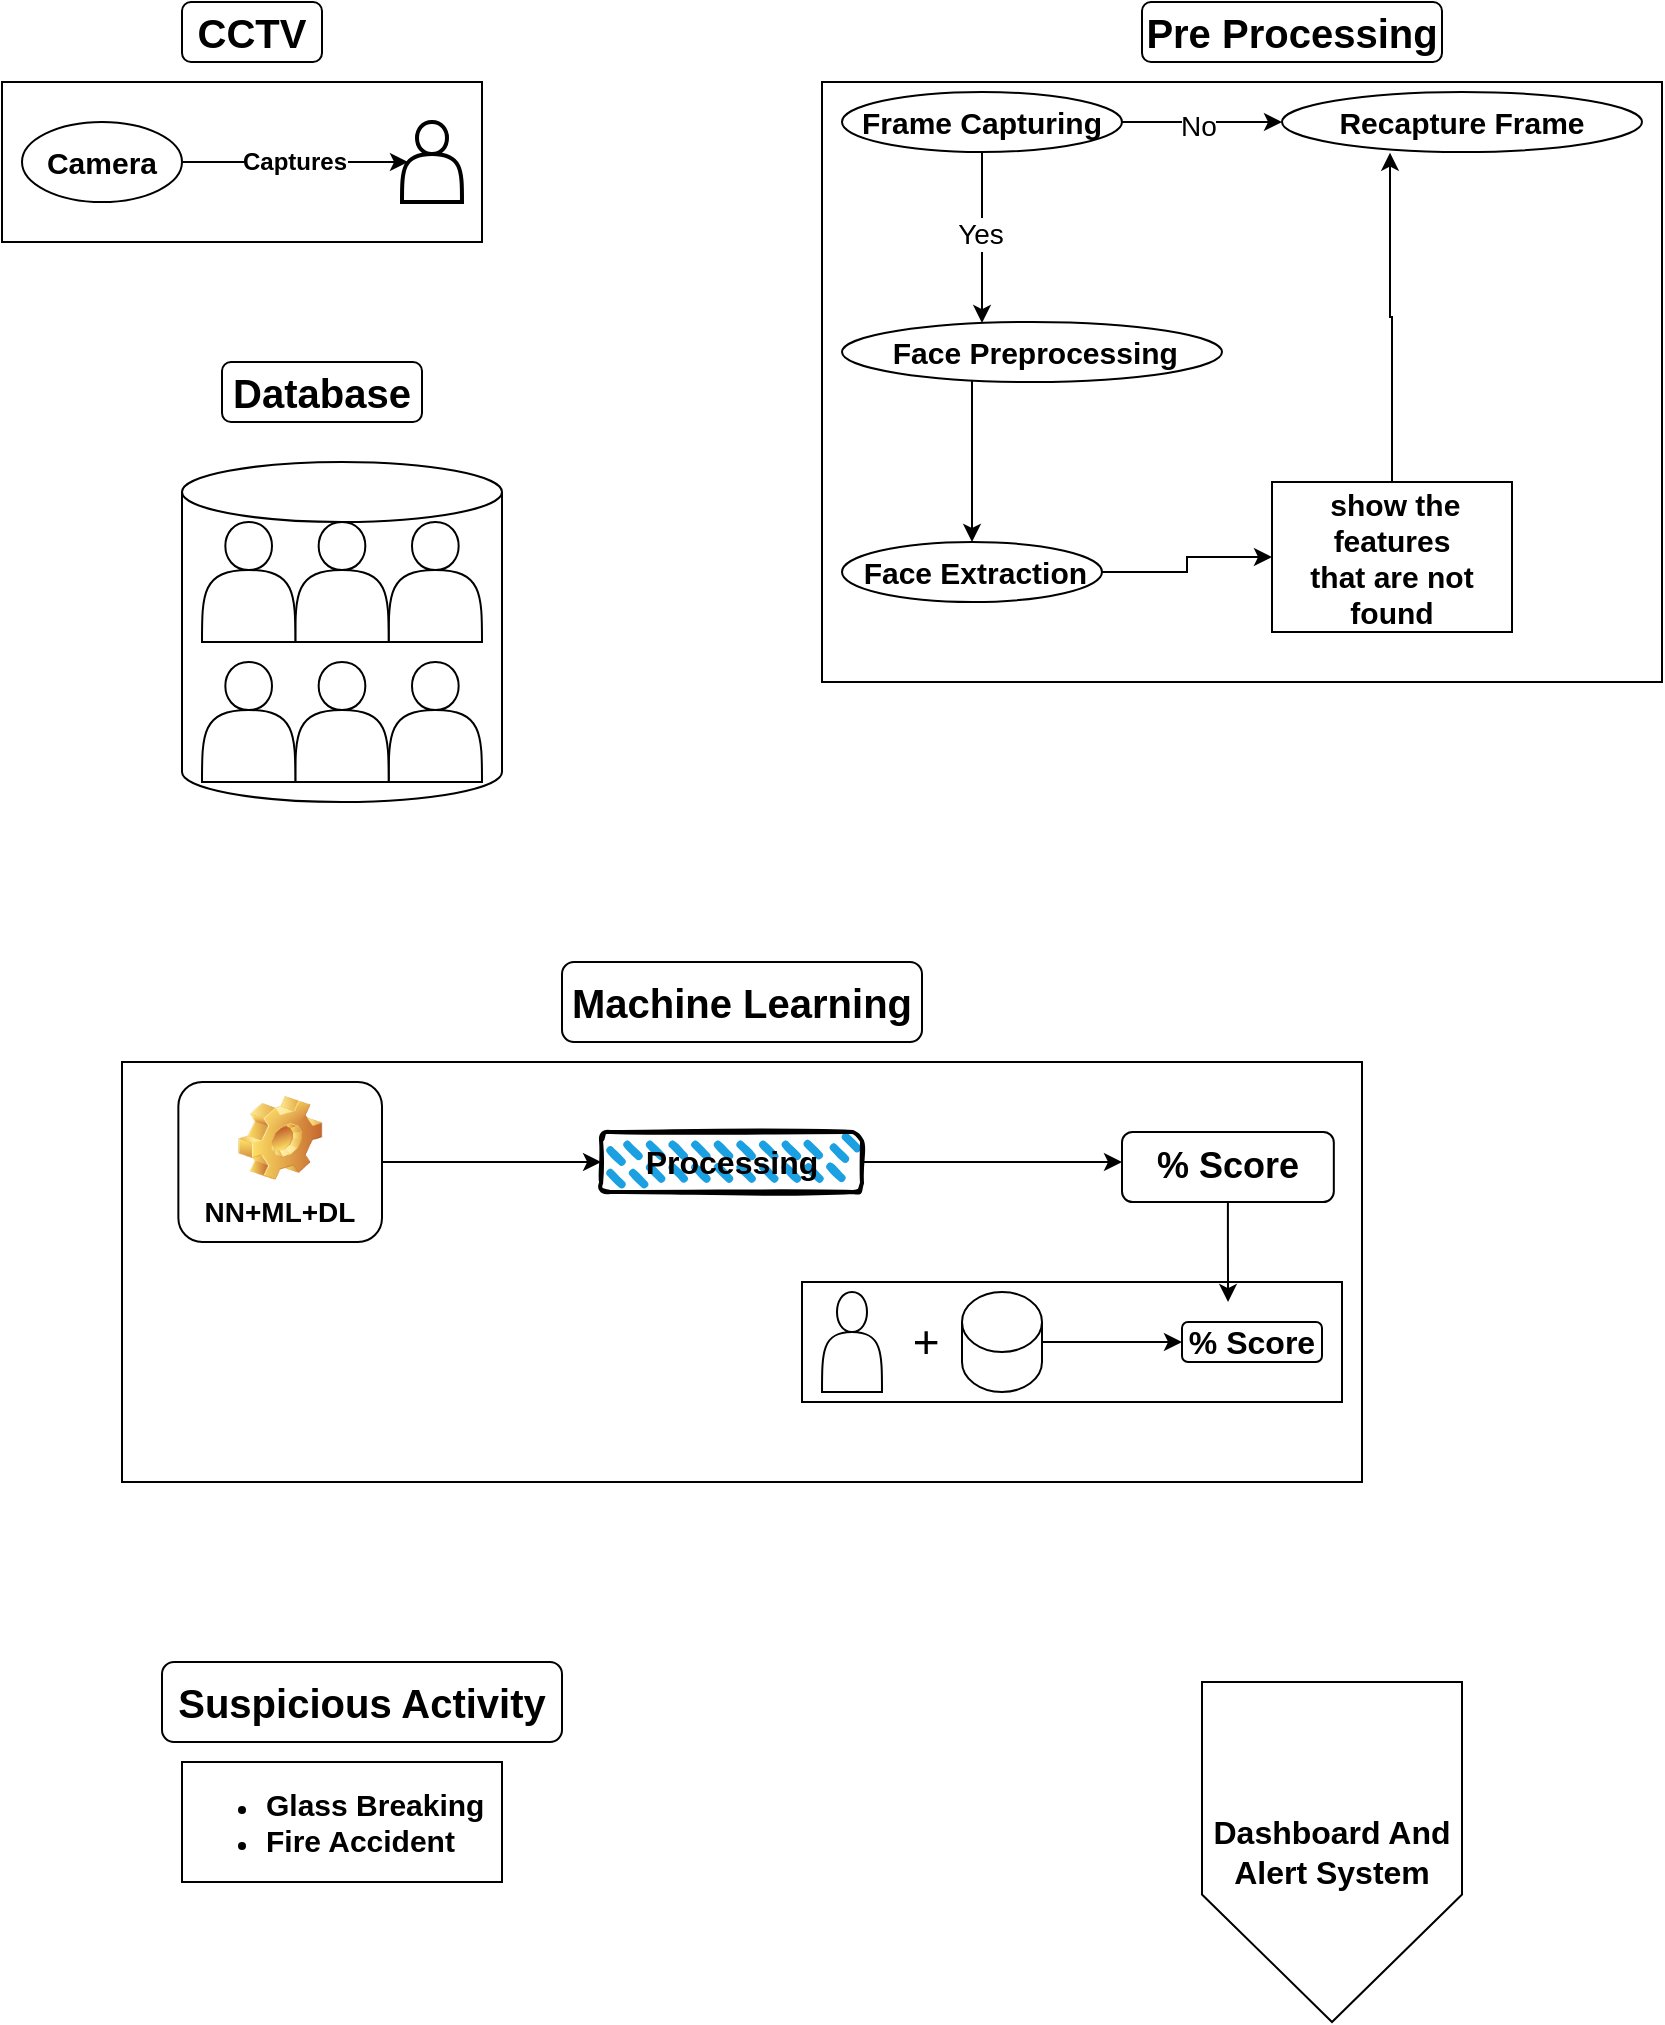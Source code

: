 <mxfile version="28.2.0">
  <diagram name="Page-1" id="HjDgYiX6InYMAq1w0t4M">
    <mxGraphModel dx="786" dy="417" grid="1" gridSize="10" guides="1" tooltips="1" connect="1" arrows="1" fold="1" page="1" pageScale="1" pageWidth="850" pageHeight="1100" math="0" shadow="0">
      <root>
        <mxCell id="0" />
        <mxCell id="1" parent="0" />
        <mxCell id="UewWww2CIT4pgZngoiiL-1" value="&lt;b&gt;&lt;font style=&quot;font-size: 20px;&quot;&gt;CCTV&lt;/font&gt;&lt;/b&gt;" style="rounded=1;whiteSpace=wrap;html=1;" parent="1" vertex="1">
          <mxGeometry x="100" y="10" width="70" height="30" as="geometry" />
        </mxCell>
        <mxCell id="UewWww2CIT4pgZngoiiL-2" value="" style="rounded=0;whiteSpace=wrap;html=1;" parent="1" vertex="1">
          <mxGeometry x="10" y="50" width="240" height="80" as="geometry" />
        </mxCell>
        <mxCell id="UewWww2CIT4pgZngoiiL-3" value="&lt;b&gt;&lt;font style=&quot;font-size: 15px;&quot;&gt;Camera&lt;/font&gt;&lt;/b&gt;" style="ellipse;whiteSpace=wrap;html=1;" parent="1" vertex="1">
          <mxGeometry x="20" y="70" width="80" height="40" as="geometry" />
        </mxCell>
        <mxCell id="UewWww2CIT4pgZngoiiL-7" value="" style="shape=actor;whiteSpace=wrap;html=1;strokeWidth=2;" parent="1" vertex="1">
          <mxGeometry x="210" y="70" width="30" height="40" as="geometry" />
        </mxCell>
        <mxCell id="UewWww2CIT4pgZngoiiL-9" style="edgeStyle=orthogonalEdgeStyle;rounded=0;orthogonalLoop=1;jettySize=auto;html=1;entryX=0.1;entryY=0.5;entryDx=0;entryDy=0;entryPerimeter=0;" parent="1" source="UewWww2CIT4pgZngoiiL-3" target="UewWww2CIT4pgZngoiiL-7" edge="1">
          <mxGeometry relative="1" as="geometry" />
        </mxCell>
        <mxCell id="UewWww2CIT4pgZngoiiL-10" value="&lt;font style=&quot;font-size: 12px;&quot;&gt;&lt;b&gt;Captures&lt;/b&gt;&lt;/font&gt;" style="edgeLabel;html=1;align=center;verticalAlign=middle;resizable=0;points=[];" parent="UewWww2CIT4pgZngoiiL-9" vertex="1" connectable="0">
          <mxGeometry x="-0.009" relative="1" as="geometry">
            <mxPoint as="offset" />
          </mxGeometry>
        </mxCell>
        <mxCell id="HrrryDI2J3kP2jH0_c2q-1" value="&lt;font style=&quot;font-size: 20px;&quot;&gt;&lt;b style=&quot;&quot;&gt;Pre Processing&lt;/b&gt;&lt;/font&gt;" style="rounded=1;whiteSpace=wrap;html=1;" parent="1" vertex="1">
          <mxGeometry x="580" y="10" width="150" height="30" as="geometry" />
        </mxCell>
        <mxCell id="HrrryDI2J3kP2jH0_c2q-15" value="" style="group" parent="1" vertex="1" connectable="0">
          <mxGeometry x="420" y="50" width="420" height="300" as="geometry" />
        </mxCell>
        <mxCell id="HrrryDI2J3kP2jH0_c2q-2" value="" style="rounded=0;whiteSpace=wrap;html=1;" parent="HrrryDI2J3kP2jH0_c2q-15" vertex="1">
          <mxGeometry width="420" height="300" as="geometry" />
        </mxCell>
        <mxCell id="HrrryDI2J3kP2jH0_c2q-5" value="" style="edgeStyle=orthogonalEdgeStyle;rounded=0;orthogonalLoop=1;jettySize=auto;html=1;" parent="HrrryDI2J3kP2jH0_c2q-15" source="HrrryDI2J3kP2jH0_c2q-3" target="HrrryDI2J3kP2jH0_c2q-4" edge="1">
          <mxGeometry relative="1" as="geometry" />
        </mxCell>
        <mxCell id="HrrryDI2J3kP2jH0_c2q-6" value="&lt;font style=&quot;font-size: 14px;&quot;&gt;No&lt;/font&gt;" style="edgeLabel;html=1;align=center;verticalAlign=middle;resizable=0;points=[];" parent="HrrryDI2J3kP2jH0_c2q-5" vertex="1" connectable="0">
          <mxGeometry x="-0.067" y="-2" relative="1" as="geometry">
            <mxPoint as="offset" />
          </mxGeometry>
        </mxCell>
        <mxCell id="HrrryDI2J3kP2jH0_c2q-8" value="" style="edgeStyle=orthogonalEdgeStyle;rounded=0;orthogonalLoop=1;jettySize=auto;html=1;" parent="HrrryDI2J3kP2jH0_c2q-15" source="HrrryDI2J3kP2jH0_c2q-3" target="HrrryDI2J3kP2jH0_c2q-7" edge="1">
          <mxGeometry relative="1" as="geometry">
            <Array as="points">
              <mxPoint x="80" y="100" />
              <mxPoint x="80" y="100" />
            </Array>
          </mxGeometry>
        </mxCell>
        <mxCell id="HrrryDI2J3kP2jH0_c2q-9" value="&lt;font style=&quot;font-size: 14px;&quot;&gt;Yes&lt;/font&gt;" style="edgeLabel;html=1;align=center;verticalAlign=middle;resizable=0;points=[];" parent="HrrryDI2J3kP2jH0_c2q-8" vertex="1" connectable="0">
          <mxGeometry x="-0.057" y="-1" relative="1" as="geometry">
            <mxPoint as="offset" />
          </mxGeometry>
        </mxCell>
        <mxCell id="HrrryDI2J3kP2jH0_c2q-3" value="&lt;font style=&quot;font-size: 15px;&quot;&gt;&lt;b&gt;Frame Capturing&lt;/b&gt;&lt;/font&gt;" style="ellipse;whiteSpace=wrap;html=1;" parent="HrrryDI2J3kP2jH0_c2q-15" vertex="1">
          <mxGeometry x="10" y="5" width="140" height="30" as="geometry" />
        </mxCell>
        <mxCell id="HrrryDI2J3kP2jH0_c2q-4" value="&lt;font style=&quot;font-size: 15px;&quot;&gt;&lt;b&gt;Recapture Frame&lt;/b&gt;&lt;/font&gt;" style="ellipse;whiteSpace=wrap;html=1;" parent="HrrryDI2J3kP2jH0_c2q-15" vertex="1">
          <mxGeometry x="230" y="5" width="180" height="30" as="geometry" />
        </mxCell>
        <mxCell id="HrrryDI2J3kP2jH0_c2q-11" value="" style="edgeStyle=orthogonalEdgeStyle;rounded=0;orthogonalLoop=1;jettySize=auto;html=1;" parent="HrrryDI2J3kP2jH0_c2q-15" source="HrrryDI2J3kP2jH0_c2q-7" target="HrrryDI2J3kP2jH0_c2q-10" edge="1">
          <mxGeometry relative="1" as="geometry">
            <Array as="points">
              <mxPoint x="75" y="170" />
              <mxPoint x="75" y="170" />
            </Array>
          </mxGeometry>
        </mxCell>
        <mxCell id="HrrryDI2J3kP2jH0_c2q-7" value="&amp;nbsp;&lt;font style=&quot;font-size: 15px;&quot;&gt;&lt;b&gt;Face Preprocessing&lt;/b&gt;&lt;/font&gt;" style="ellipse;whiteSpace=wrap;html=1;" parent="HrrryDI2J3kP2jH0_c2q-15" vertex="1">
          <mxGeometry x="10" y="120" width="190" height="30" as="geometry" />
        </mxCell>
        <mxCell id="HrrryDI2J3kP2jH0_c2q-13" value="" style="edgeStyle=orthogonalEdgeStyle;rounded=0;orthogonalLoop=1;jettySize=auto;html=1;" parent="HrrryDI2J3kP2jH0_c2q-15" source="HrrryDI2J3kP2jH0_c2q-10" target="HrrryDI2J3kP2jH0_c2q-12" edge="1">
          <mxGeometry relative="1" as="geometry" />
        </mxCell>
        <mxCell id="HrrryDI2J3kP2jH0_c2q-10" value="&amp;nbsp;&lt;font style=&quot;font-size: 15px;&quot;&gt;&lt;b&gt;Face Extraction&lt;/b&gt;&lt;/font&gt;" style="ellipse;whiteSpace=wrap;html=1;" parent="HrrryDI2J3kP2jH0_c2q-15" vertex="1">
          <mxGeometry x="10" y="230" width="130" height="30" as="geometry" />
        </mxCell>
        <mxCell id="HrrryDI2J3kP2jH0_c2q-12" value="&amp;nbsp;&lt;font style=&quot;font-size: 15px;&quot;&gt;&lt;b&gt;show the features&lt;br/&gt; that are not found&lt;/b&gt;&lt;/font&gt;" style="whiteSpace=wrap;html=1;" parent="HrrryDI2J3kP2jH0_c2q-15" vertex="1">
          <mxGeometry x="225" y="200" width="120" height="75" as="geometry" />
        </mxCell>
        <mxCell id="HrrryDI2J3kP2jH0_c2q-14" style="edgeStyle=orthogonalEdgeStyle;rounded=0;orthogonalLoop=1;jettySize=auto;html=1;entryX=0.3;entryY=1.011;entryDx=0;entryDy=0;entryPerimeter=0;" parent="HrrryDI2J3kP2jH0_c2q-15" source="HrrryDI2J3kP2jH0_c2q-12" target="HrrryDI2J3kP2jH0_c2q-4" edge="1">
          <mxGeometry relative="1" as="geometry">
            <mxPoint x="285" y="40" as="targetPoint" />
          </mxGeometry>
        </mxCell>
        <mxCell id="HrrryDI2J3kP2jH0_c2q-16" value="&lt;font style=&quot;font-size: 20px;&quot;&gt;&lt;b style=&quot;&quot;&gt;Database&lt;/b&gt;&lt;/font&gt;" style="rounded=1;whiteSpace=wrap;html=1;" parent="1" vertex="1">
          <mxGeometry x="120" y="190" width="100" height="30" as="geometry" />
        </mxCell>
        <mxCell id="HrrryDI2J3kP2jH0_c2q-17" value="" style="shape=cylinder3;whiteSpace=wrap;html=1;boundedLbl=1;backgroundOutline=1;size=15;" parent="1" vertex="1">
          <mxGeometry x="100" y="240" width="160" height="170" as="geometry" />
        </mxCell>
        <mxCell id="HrrryDI2J3kP2jH0_c2q-24" value="" style="group" parent="1" vertex="1" connectable="0">
          <mxGeometry x="110" y="270" width="140" height="130" as="geometry" />
        </mxCell>
        <mxCell id="HrrryDI2J3kP2jH0_c2q-18" value="" style="shape=actor;whiteSpace=wrap;html=1;" parent="HrrryDI2J3kP2jH0_c2q-24" vertex="1">
          <mxGeometry x="93.333" y="70" width="46.667" height="60" as="geometry" />
        </mxCell>
        <mxCell id="HrrryDI2J3kP2jH0_c2q-19" value="" style="shape=actor;whiteSpace=wrap;html=1;" parent="HrrryDI2J3kP2jH0_c2q-24" vertex="1">
          <mxGeometry x="46.667" y="70" width="46.667" height="60" as="geometry" />
        </mxCell>
        <mxCell id="HrrryDI2J3kP2jH0_c2q-20" value="" style="shape=actor;whiteSpace=wrap;html=1;" parent="HrrryDI2J3kP2jH0_c2q-24" vertex="1">
          <mxGeometry y="70" width="46.667" height="60" as="geometry" />
        </mxCell>
        <mxCell id="HrrryDI2J3kP2jH0_c2q-21" value="" style="shape=actor;whiteSpace=wrap;html=1;" parent="HrrryDI2J3kP2jH0_c2q-24" vertex="1">
          <mxGeometry x="93.333" width="46.667" height="60" as="geometry" />
        </mxCell>
        <mxCell id="HrrryDI2J3kP2jH0_c2q-22" value="" style="shape=actor;whiteSpace=wrap;html=1;" parent="HrrryDI2J3kP2jH0_c2q-24" vertex="1">
          <mxGeometry x="46.667" width="46.667" height="60" as="geometry" />
        </mxCell>
        <mxCell id="HrrryDI2J3kP2jH0_c2q-23" value="" style="shape=actor;whiteSpace=wrap;html=1;" parent="HrrryDI2J3kP2jH0_c2q-24" vertex="1">
          <mxGeometry width="46.667" height="60" as="geometry" />
        </mxCell>
        <mxCell id="pHYx89w9xWdkgX9-I-9k-1" value="&lt;font style=&quot;font-size: 20px;&quot;&gt;&lt;b&gt;Machine Learning&lt;/b&gt;&lt;/font&gt;" style="rounded=1;whiteSpace=wrap;html=1;" vertex="1" parent="1">
          <mxGeometry x="290" y="490" width="180" height="40" as="geometry" />
        </mxCell>
        <mxCell id="pHYx89w9xWdkgX9-I-9k-11" value="" style="group" vertex="1" connectable="0" parent="1">
          <mxGeometry x="70" y="540" width="620" height="210" as="geometry" />
        </mxCell>
        <mxCell id="pHYx89w9xWdkgX9-I-9k-3" value="&lt;blockquote style=&quot;margin: 0 0 0 40px; border: none; padding: 0px;&quot;&gt;&lt;br&gt;&lt;/blockquote&gt;" style="rounded=0;whiteSpace=wrap;html=1;align=center;" vertex="1" parent="pHYx89w9xWdkgX9-I-9k-11">
          <mxGeometry width="620" height="210" as="geometry" />
        </mxCell>
        <mxCell id="pHYx89w9xWdkgX9-I-9k-13" style="edgeStyle=orthogonalEdgeStyle;rounded=0;orthogonalLoop=1;jettySize=auto;html=1;entryX=0;entryY=0.5;entryDx=0;entryDy=0;" edge="1" parent="pHYx89w9xWdkgX9-I-9k-11" source="pHYx89w9xWdkgX9-I-9k-5" target="pHYx89w9xWdkgX9-I-9k-10">
          <mxGeometry relative="1" as="geometry" />
        </mxCell>
        <mxCell id="pHYx89w9xWdkgX9-I-9k-5" value="&lt;span style=&quot;font-size: 14px;&quot;&gt;NN+ML+DL&lt;/span&gt;" style="label;whiteSpace=wrap;html=1;align=center;verticalAlign=bottom;spacingLeft=0;spacingBottom=4;imageAlign=center;imageVerticalAlign=top;image=img/clipart/Gear_128x128.png" vertex="1" parent="pHYx89w9xWdkgX9-I-9k-11">
          <mxGeometry x="28.18" y="10" width="101.82" height="80" as="geometry" />
        </mxCell>
        <mxCell id="pHYx89w9xWdkgX9-I-9k-8" value="&lt;font style=&quot;font-size: 18px;&quot;&gt;% Score&lt;/font&gt;" style="whiteSpace=wrap;html=1;verticalAlign=bottom;fontStyle=1;spacing=2;spacingLeft=0;rounded=1;spacingBottom=4;" vertex="1" parent="pHYx89w9xWdkgX9-I-9k-11">
          <mxGeometry x="500" y="35" width="105.91" height="35" as="geometry" />
        </mxCell>
        <mxCell id="pHYx89w9xWdkgX9-I-9k-12" style="edgeStyle=orthogonalEdgeStyle;rounded=0;orthogonalLoop=1;jettySize=auto;html=1;" edge="1" parent="pHYx89w9xWdkgX9-I-9k-11" source="pHYx89w9xWdkgX9-I-9k-10">
          <mxGeometry relative="1" as="geometry">
            <mxPoint x="500" y="50" as="targetPoint" />
            <Array as="points">
              <mxPoint x="500" y="50" />
            </Array>
          </mxGeometry>
        </mxCell>
        <mxCell id="pHYx89w9xWdkgX9-I-9k-10" value="&lt;font style=&quot;font-size: 16px;&quot;&gt;&lt;b&gt;Processing&lt;/b&gt;&lt;/font&gt;" style="rounded=1;whiteSpace=wrap;html=1;strokeWidth=2;fillWeight=4;hachureGap=8;hachureAngle=45;fillColor=#1ba1e2;sketch=1;gradientColor=none;fillStyle=dashed;" vertex="1" parent="pHYx89w9xWdkgX9-I-9k-11">
          <mxGeometry x="239.55" y="35" width="130.45" height="30" as="geometry" />
        </mxCell>
        <mxCell id="pHYx89w9xWdkgX9-I-9k-21" value="" style="group" vertex="1" connectable="0" parent="pHYx89w9xWdkgX9-I-9k-11">
          <mxGeometry x="340" y="110" width="270" height="60" as="geometry" />
        </mxCell>
        <mxCell id="pHYx89w9xWdkgX9-I-9k-15" value="&lt;span style=&quot;white-space: pre;&quot;&gt;&#x9;&lt;/span&gt;&lt;span style=&quot;white-space: pre;&quot;&gt;&#x9;&lt;/span&gt;&lt;font style=&quot;font-size: 23px;&quot;&gt;+&lt;/font&gt;" style="rounded=0;whiteSpace=wrap;html=1;align=left;" vertex="1" parent="pHYx89w9xWdkgX9-I-9k-21">
          <mxGeometry width="270" height="60" as="geometry" />
        </mxCell>
        <mxCell id="pHYx89w9xWdkgX9-I-9k-16" value="" style="shape=actor;whiteSpace=wrap;html=1;" vertex="1" parent="pHYx89w9xWdkgX9-I-9k-21">
          <mxGeometry x="10" y="5" width="30" height="50" as="geometry" />
        </mxCell>
        <mxCell id="pHYx89w9xWdkgX9-I-9k-19" style="edgeStyle=orthogonalEdgeStyle;rounded=0;orthogonalLoop=1;jettySize=auto;html=1;entryX=0;entryY=0.5;entryDx=0;entryDy=0;" edge="1" parent="pHYx89w9xWdkgX9-I-9k-21" source="pHYx89w9xWdkgX9-I-9k-17" target="pHYx89w9xWdkgX9-I-9k-18">
          <mxGeometry relative="1" as="geometry" />
        </mxCell>
        <mxCell id="pHYx89w9xWdkgX9-I-9k-17" value="" style="shape=cylinder3;whiteSpace=wrap;html=1;boundedLbl=1;backgroundOutline=1;size=15;" vertex="1" parent="pHYx89w9xWdkgX9-I-9k-21">
          <mxGeometry x="80" y="5" width="40" height="50" as="geometry" />
        </mxCell>
        <mxCell id="pHYx89w9xWdkgX9-I-9k-18" value="&lt;font style=&quot;font-size: 16px;&quot;&gt;&lt;b&gt;% Score&lt;/b&gt;&lt;/font&gt;" style="rounded=1;whiteSpace=wrap;html=1;" vertex="1" parent="pHYx89w9xWdkgX9-I-9k-21">
          <mxGeometry x="190" y="20" width="70" height="20" as="geometry" />
        </mxCell>
        <mxCell id="pHYx89w9xWdkgX9-I-9k-23" style="edgeStyle=orthogonalEdgeStyle;rounded=0;orthogonalLoop=1;jettySize=auto;html=1;entryX=0.789;entryY=0.167;entryDx=0;entryDy=0;entryPerimeter=0;" edge="1" parent="pHYx89w9xWdkgX9-I-9k-11" source="pHYx89w9xWdkgX9-I-9k-8" target="pHYx89w9xWdkgX9-I-9k-15">
          <mxGeometry relative="1" as="geometry" />
        </mxCell>
        <mxCell id="pHYx89w9xWdkgX9-I-9k-24" value="&lt;font style=&quot;font-size: 20px;&quot;&gt;&lt;b&gt;Suspicious Activity&lt;/b&gt;&lt;/font&gt;" style="rounded=1;whiteSpace=wrap;html=1;" vertex="1" parent="1">
          <mxGeometry x="90" y="840" width="200" height="40" as="geometry" />
        </mxCell>
        <mxCell id="pHYx89w9xWdkgX9-I-9k-52" value="&lt;ul&gt;&lt;li&gt;&lt;font style=&quot;font-size: 15px;&quot;&gt;&lt;b&gt;Glass Breaking&lt;/b&gt;&lt;/font&gt;&lt;/li&gt;&lt;li&gt;&lt;font style=&quot;font-size: 15px;&quot;&gt;&lt;b&gt;Fire Accident&lt;/b&gt;&lt;/font&gt;&lt;/li&gt;&lt;/ul&gt;" style="rounded=0;whiteSpace=wrap;html=1;align=left;" vertex="1" parent="1">
          <mxGeometry x="100" y="890" width="160" height="60" as="geometry" />
        </mxCell>
        <mxCell id="pHYx89w9xWdkgX9-I-9k-53" value="&lt;b&gt;&lt;font style=&quot;font-size: 16px;&quot;&gt;Dashboard And Alert System&lt;/font&gt;&lt;/b&gt;" style="shape=offPageConnector;whiteSpace=wrap;html=1;" vertex="1" parent="1">
          <mxGeometry x="610" y="850" width="130" height="170" as="geometry" />
        </mxCell>
      </root>
    </mxGraphModel>
  </diagram>
</mxfile>
